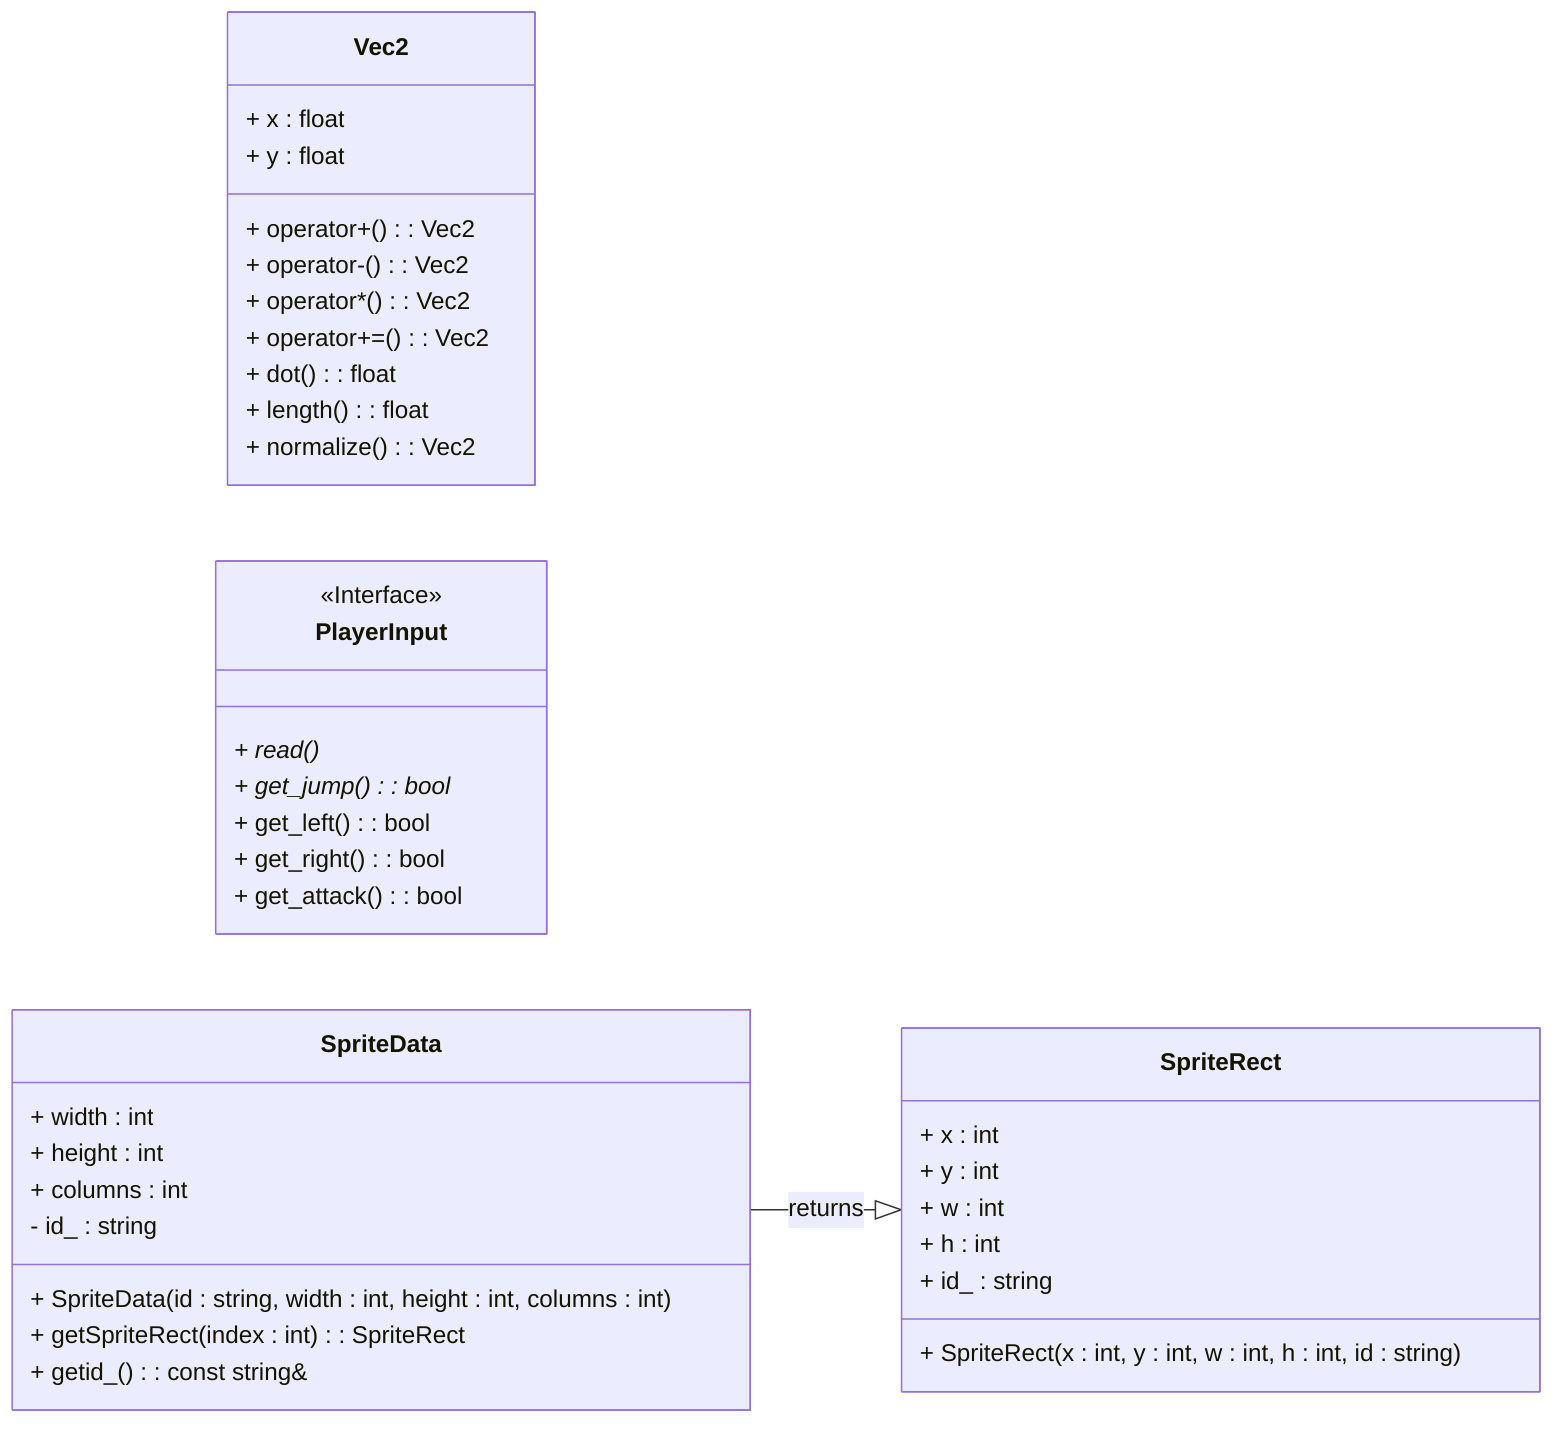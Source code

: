 classDiagram
    direction LR  %% Layout Left-to-Right for better readability
    
    %% Core Utilities and Base Classes
    
    class Vec2 {
        + x : float
        + y : float
        + operator+() : Vec2
        + operator-() : Vec2
        + operator*() : Vec2
        + operator+=() : Vec2
        + dot() : float
        + length() : float
        + normalize() : Vec2
    }

    class PlayerInput {
        <<Interface>>
        + read()*
        + get_jump() : bool*
        + get_left() : bool
        + get_right() : bool
        + get_attack() : bool
    }

    class SpriteData {
        + width : int
        + height : int
        + columns : int
        + SpriteData(id : string, width : int, height : int, columns : int)
        + getSpriteRect(index : int) : SpriteRect
        - id_ : string
        + getid_() : const string&
    }

    class SpriteRect {
        + x : int
        + y : int
        + w : int
        + h : int
        + id_ : string
        + SpriteRect(x : int, y : int, w : int, h : int, id : string)
    }

    SpriteData --|> SpriteRect : returns